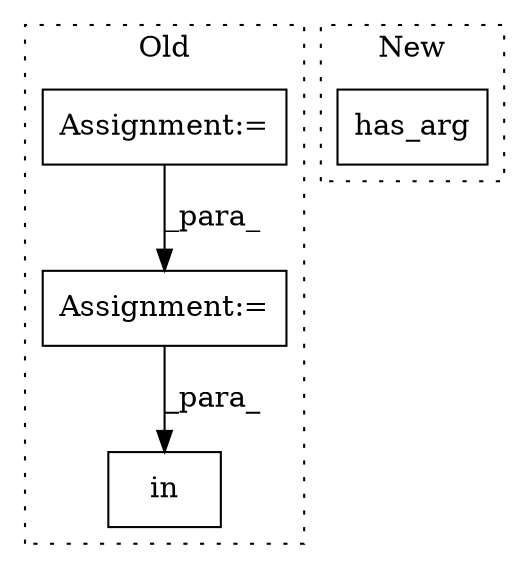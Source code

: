 digraph G {
subgraph cluster0 {
1 [label="in" a="105" s="7948" l="19" shape="box"];
3 [label="Assignment:=" a="7" s="7813" l="1" shape="box"];
4 [label="Assignment:=" a="7" s="7707" l="7" shape="box"];
label = "Old";
style="dotted";
}
subgraph cluster1 {
2 [label="has_arg" a="32" s="7864,7894" l="8,1" shape="box"];
label = "New";
style="dotted";
}
3 -> 1 [label="_para_"];
4 -> 3 [label="_para_"];
}